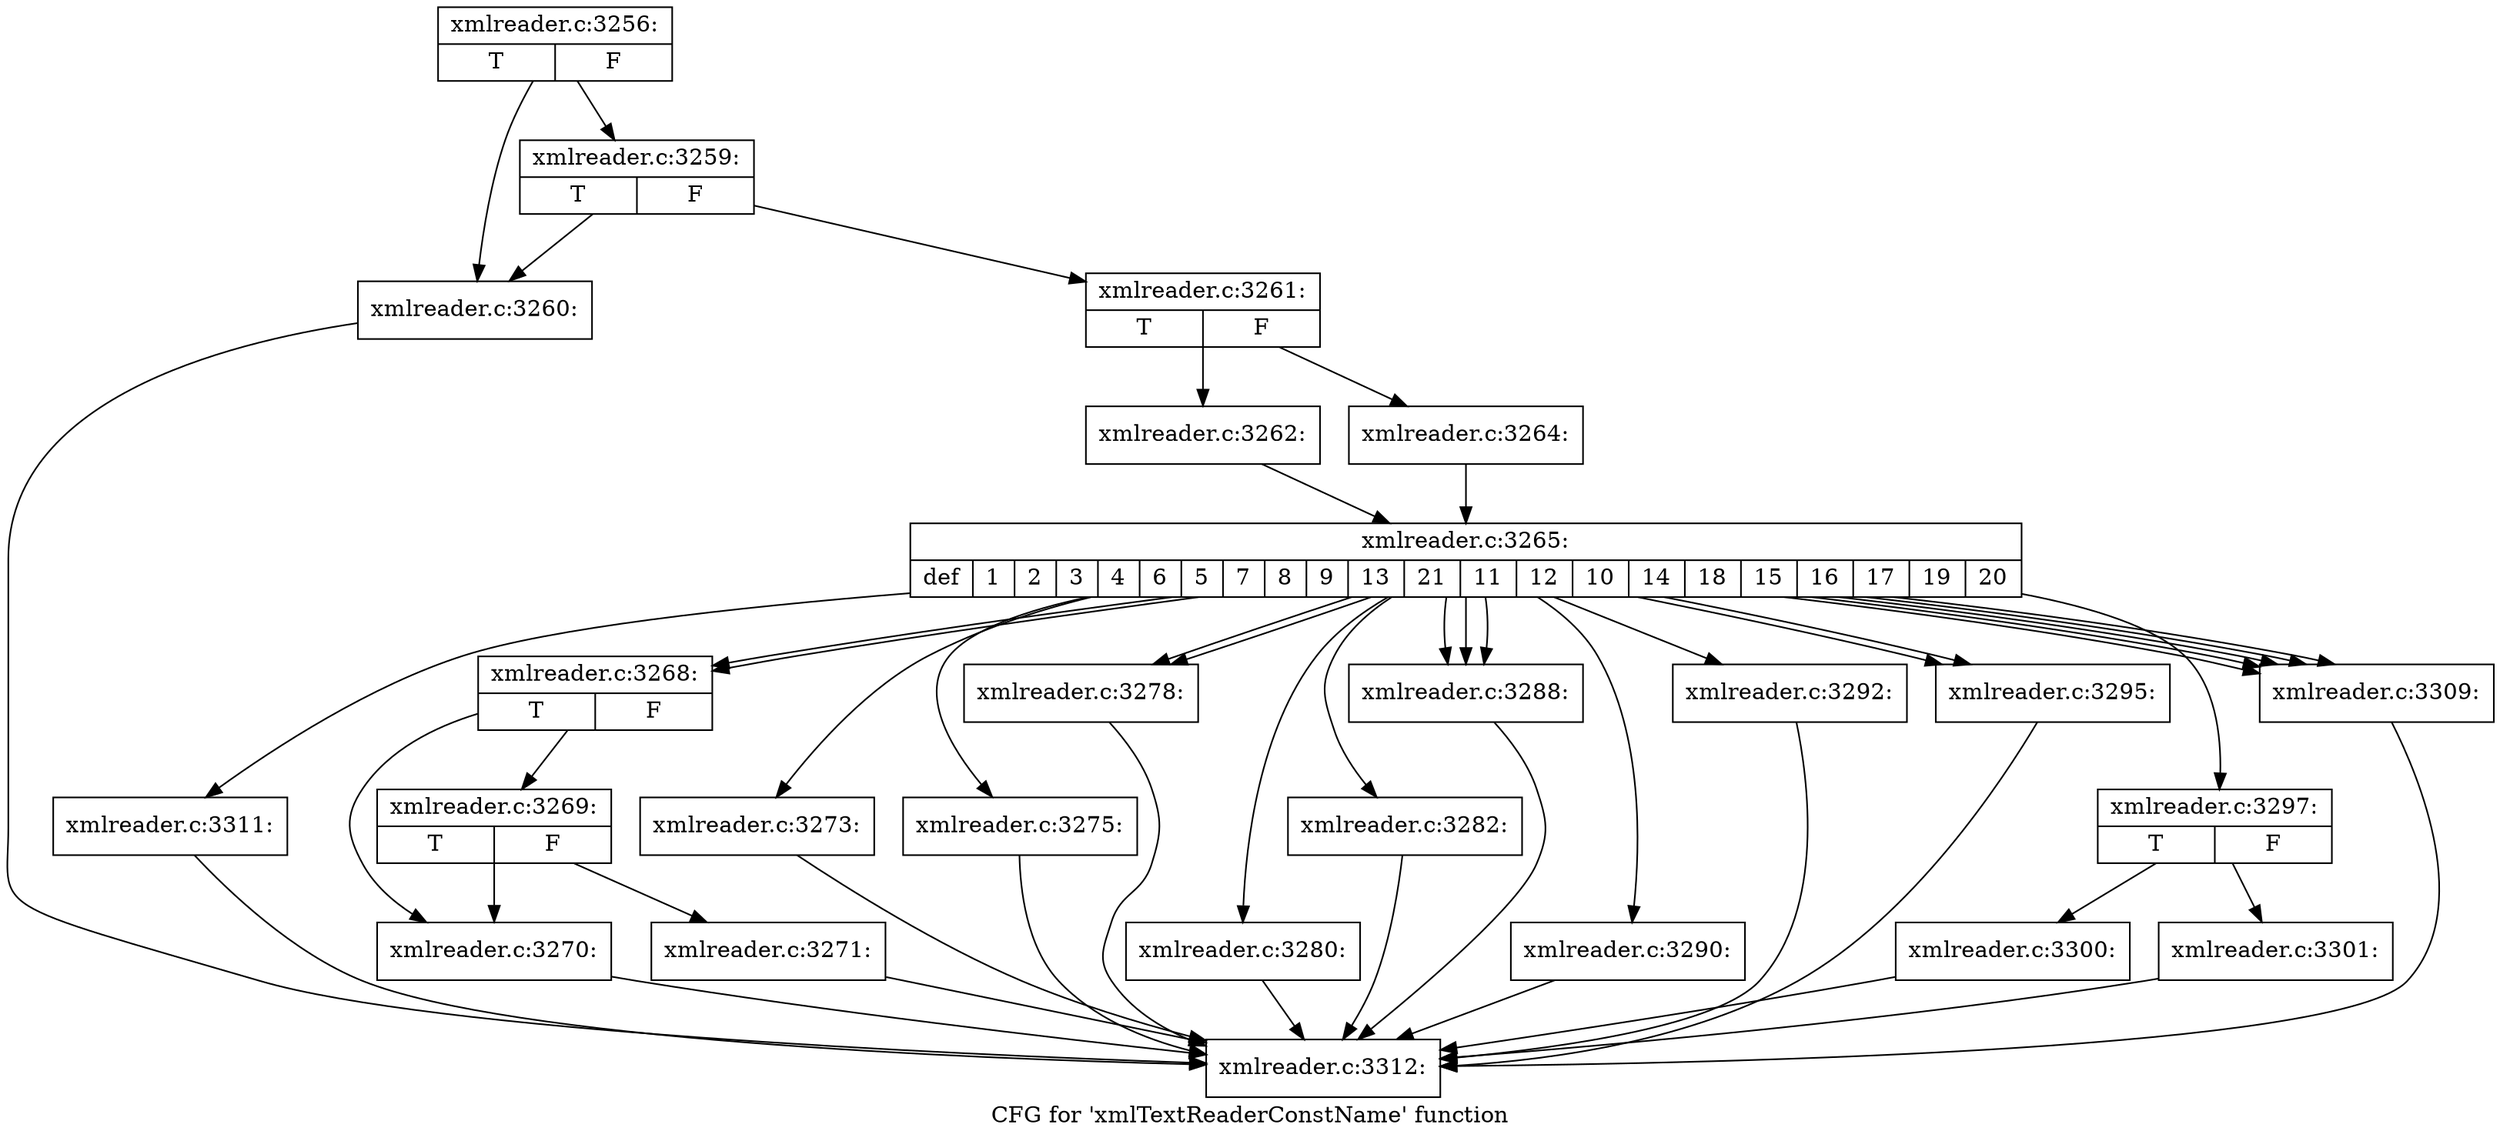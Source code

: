 digraph "CFG for 'xmlTextReaderConstName' function" {
	label="CFG for 'xmlTextReaderConstName' function";

	Node0x55e4493ca3a0 [shape=record,label="{xmlreader.c:3256:|{<s0>T|<s1>F}}"];
	Node0x55e4493ca3a0 -> Node0x55e4493d5df0;
	Node0x55e4493ca3a0 -> Node0x55e4493d5e90;
	Node0x55e4493d5e90 [shape=record,label="{xmlreader.c:3259:|{<s0>T|<s1>F}}"];
	Node0x55e4493d5e90 -> Node0x55e4493d5df0;
	Node0x55e4493d5e90 -> Node0x55e4493d5e40;
	Node0x55e4493d5df0 [shape=record,label="{xmlreader.c:3260:}"];
	Node0x55e4493d5df0 -> Node0x55e4493d55b0;
	Node0x55e4493d5e40 [shape=record,label="{xmlreader.c:3261:|{<s0>T|<s1>F}}"];
	Node0x55e4493d5e40 -> Node0x55e4493d64f0;
	Node0x55e4493d5e40 -> Node0x55e4493d6590;
	Node0x55e4493d64f0 [shape=record,label="{xmlreader.c:3262:}"];
	Node0x55e4493d64f0 -> Node0x55e4493d6540;
	Node0x55e4493d6590 [shape=record,label="{xmlreader.c:3264:}"];
	Node0x55e4493d6590 -> Node0x55e4493d6540;
	Node0x55e4493d6540 [shape=record,label="{xmlreader.c:3265:|{<s0>def|<s1>1|<s2>2|<s3>3|<s4>4|<s5>6|<s6>5|<s7>7|<s8>8|<s9>9|<s10>13|<s11>21|<s12>11|<s13>12|<s14>10|<s15>14|<s16>18|<s17>15|<s18>16|<s19>17|<s20>19|<s21>20}}"];
	Node0x55e4493d6540 -> Node0x55e4493d6e70;
	Node0x55e4493d6540 -> Node0x55e4493d7160;
	Node0x55e4493d6540 -> Node0x55e4493d7160;
	Node0x55e4493d6540 -> Node0x55e4493d8d40;
	Node0x55e4493d6540 -> Node0x55e4493d9090;
	Node0x55e4493d6540 -> Node0x55e4493d9410;
	Node0x55e4493d6540 -> Node0x55e4493d9410;
	Node0x55e4493d6540 -> Node0x55e4493d9950;
	Node0x55e4493d6540 -> Node0x55e4493d9e90;
	Node0x55e4493d6540 -> Node0x55e4493da270;
	Node0x55e4493d6540 -> Node0x55e4493da270;
	Node0x55e4493d6540 -> Node0x55e4493da270;
	Node0x55e4493d6540 -> Node0x55e4493daad0;
	Node0x55e4493d6540 -> Node0x55e4493dae50;
	Node0x55e4493d6540 -> Node0x55e4493db390;
	Node0x55e4493d6540 -> Node0x55e4493db390;
	Node0x55e4493d6540 -> Node0x55e4493db8d0;
	Node0x55e4493d6540 -> Node0x55e4493dca80;
	Node0x55e4493d6540 -> Node0x55e4493dca80;
	Node0x55e4493d6540 -> Node0x55e4493dca80;
	Node0x55e4493d6540 -> Node0x55e4493dca80;
	Node0x55e4493d6540 -> Node0x55e4493dca80;
	Node0x55e4493d7160 [shape=record,label="{xmlreader.c:3268:|{<s0>T|<s1>F}}"];
	Node0x55e4493d7160 -> Node0x55e4493d7250;
	Node0x55e4493d7160 -> Node0x55e4493d72f0;
	Node0x55e4493d72f0 [shape=record,label="{xmlreader.c:3269:|{<s0>T|<s1>F}}"];
	Node0x55e4493d72f0 -> Node0x55e4493d7250;
	Node0x55e4493d72f0 -> Node0x55e4493d72a0;
	Node0x55e4493d7250 [shape=record,label="{xmlreader.c:3270:}"];
	Node0x55e4493d7250 -> Node0x55e4493d55b0;
	Node0x55e4493d72a0 [shape=record,label="{xmlreader.c:3271:}"];
	Node0x55e4493d72a0 -> Node0x55e4493d55b0;
	Node0x55e4493d8d40 [shape=record,label="{xmlreader.c:3273:}"];
	Node0x55e4493d8d40 -> Node0x55e4493d55b0;
	Node0x55e4493d9090 [shape=record,label="{xmlreader.c:3275:}"];
	Node0x55e4493d9090 -> Node0x55e4493d55b0;
	Node0x55e4493d9410 [shape=record,label="{xmlreader.c:3278:}"];
	Node0x55e4493d9410 -> Node0x55e4493d55b0;
	Node0x55e4493d9950 [shape=record,label="{xmlreader.c:3280:}"];
	Node0x55e4493d9950 -> Node0x55e4493d55b0;
	Node0x55e4493d9e90 [shape=record,label="{xmlreader.c:3282:}"];
	Node0x55e4493d9e90 -> Node0x55e4493d55b0;
	Node0x55e4493da270 [shape=record,label="{xmlreader.c:3288:}"];
	Node0x55e4493da270 -> Node0x55e4493d55b0;
	Node0x55e4493daad0 [shape=record,label="{xmlreader.c:3290:}"];
	Node0x55e4493daad0 -> Node0x55e4493d55b0;
	Node0x55e4493dae50 [shape=record,label="{xmlreader.c:3292:}"];
	Node0x55e4493dae50 -> Node0x55e4493d55b0;
	Node0x55e4493db390 [shape=record,label="{xmlreader.c:3295:}"];
	Node0x55e4493db390 -> Node0x55e4493d55b0;
	Node0x55e4493db8d0 [shape=record,label="{xmlreader.c:3297:|{<s0>T|<s1>F}}"];
	Node0x55e4493db8d0 -> Node0x55e4493dbd60;
	Node0x55e4493db8d0 -> Node0x55e4493dbdb0;
	Node0x55e4493dbd60 [shape=record,label="{xmlreader.c:3300:}"];
	Node0x55e4493dbd60 -> Node0x55e4493d55b0;
	Node0x55e4493dbdb0 [shape=record,label="{xmlreader.c:3301:}"];
	Node0x55e4493dbdb0 -> Node0x55e4493d55b0;
	Node0x55e4493dca80 [shape=record,label="{xmlreader.c:3309:}"];
	Node0x55e4493dca80 -> Node0x55e4493d55b0;
	Node0x55e4493d6e70 [shape=record,label="{xmlreader.c:3311:}"];
	Node0x55e4493d6e70 -> Node0x55e4493d55b0;
	Node0x55e4493d55b0 [shape=record,label="{xmlreader.c:3312:}"];
}
